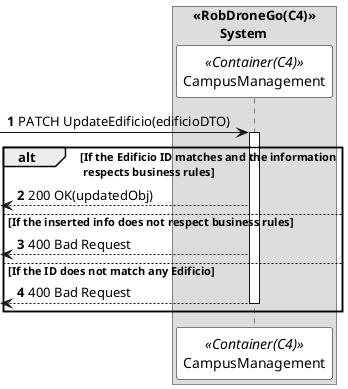 @startuml updateEdificioSD
autonumber

skinparam sequence {
ParticipantBorderColor black
ParticipantBackgroundColor white
}


box "<<RobDroneGo(C4)>>\n\tSystem"
participant CampusManagement as CM <<Container(C4)>>
end box



 -> CM: PATCH UpdateEdificio(edificioDTO)
activate CM

alt If the Edificio ID matches and the information\n respects business rules
 <-- CM : 200 OK(updatedObj)



else If the inserted info does not respect business rules

 <-- CM : 400 Bad Request

 
else If the ID does not match any Edificio

 <-- CM : 400 Bad Request
deactivate CM


end


@enduml